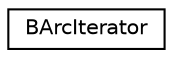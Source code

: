 digraph G
{
  edge [fontname="Helvetica",fontsize="10",labelfontname="Helvetica",labelfontsize="10"];
  node [fontname="Helvetica",fontsize="10",shape=record];
  rankdir=LR;
  Node1 [label="BArcIterator",height=0.2,width=0.4,color="black", fillcolor="white", style="filled",URL="$d7/da3/structBArcIterator.html"];
}
